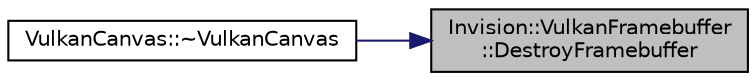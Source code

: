 digraph "Invision::VulkanFramebuffer::DestroyFramebuffer"
{
 // LATEX_PDF_SIZE
  edge [fontname="Helvetica",fontsize="10",labelfontname="Helvetica",labelfontsize="10"];
  node [fontname="Helvetica",fontsize="10",shape=record];
  rankdir="RL";
  Node1 [label="Invision::VulkanFramebuffer\l::DestroyFramebuffer",height=0.2,width=0.4,color="black", fillcolor="grey75", style="filled", fontcolor="black",tooltip=" "];
  Node1 -> Node2 [dir="back",color="midnightblue",fontsize="10",style="solid"];
  Node2 [label="VulkanCanvas::~VulkanCanvas",height=0.2,width=0.4,color="black", fillcolor="white", style="filled",URL="$class_vulkan_canvas.html#a0279206c0a033bf7049f67d95115fc8e",tooltip=" "];
}
